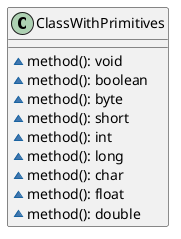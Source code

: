 @startuml
class ClassWithPrimitives{
{method} ~method(): void
{method} ~method(): boolean
{method} ~method(): byte
{method} ~method(): short
{method} ~method(): int
{method} ~method(): long
{method} ~method(): char
{method} ~method(): float
{method} ~method(): double
}
@enduml